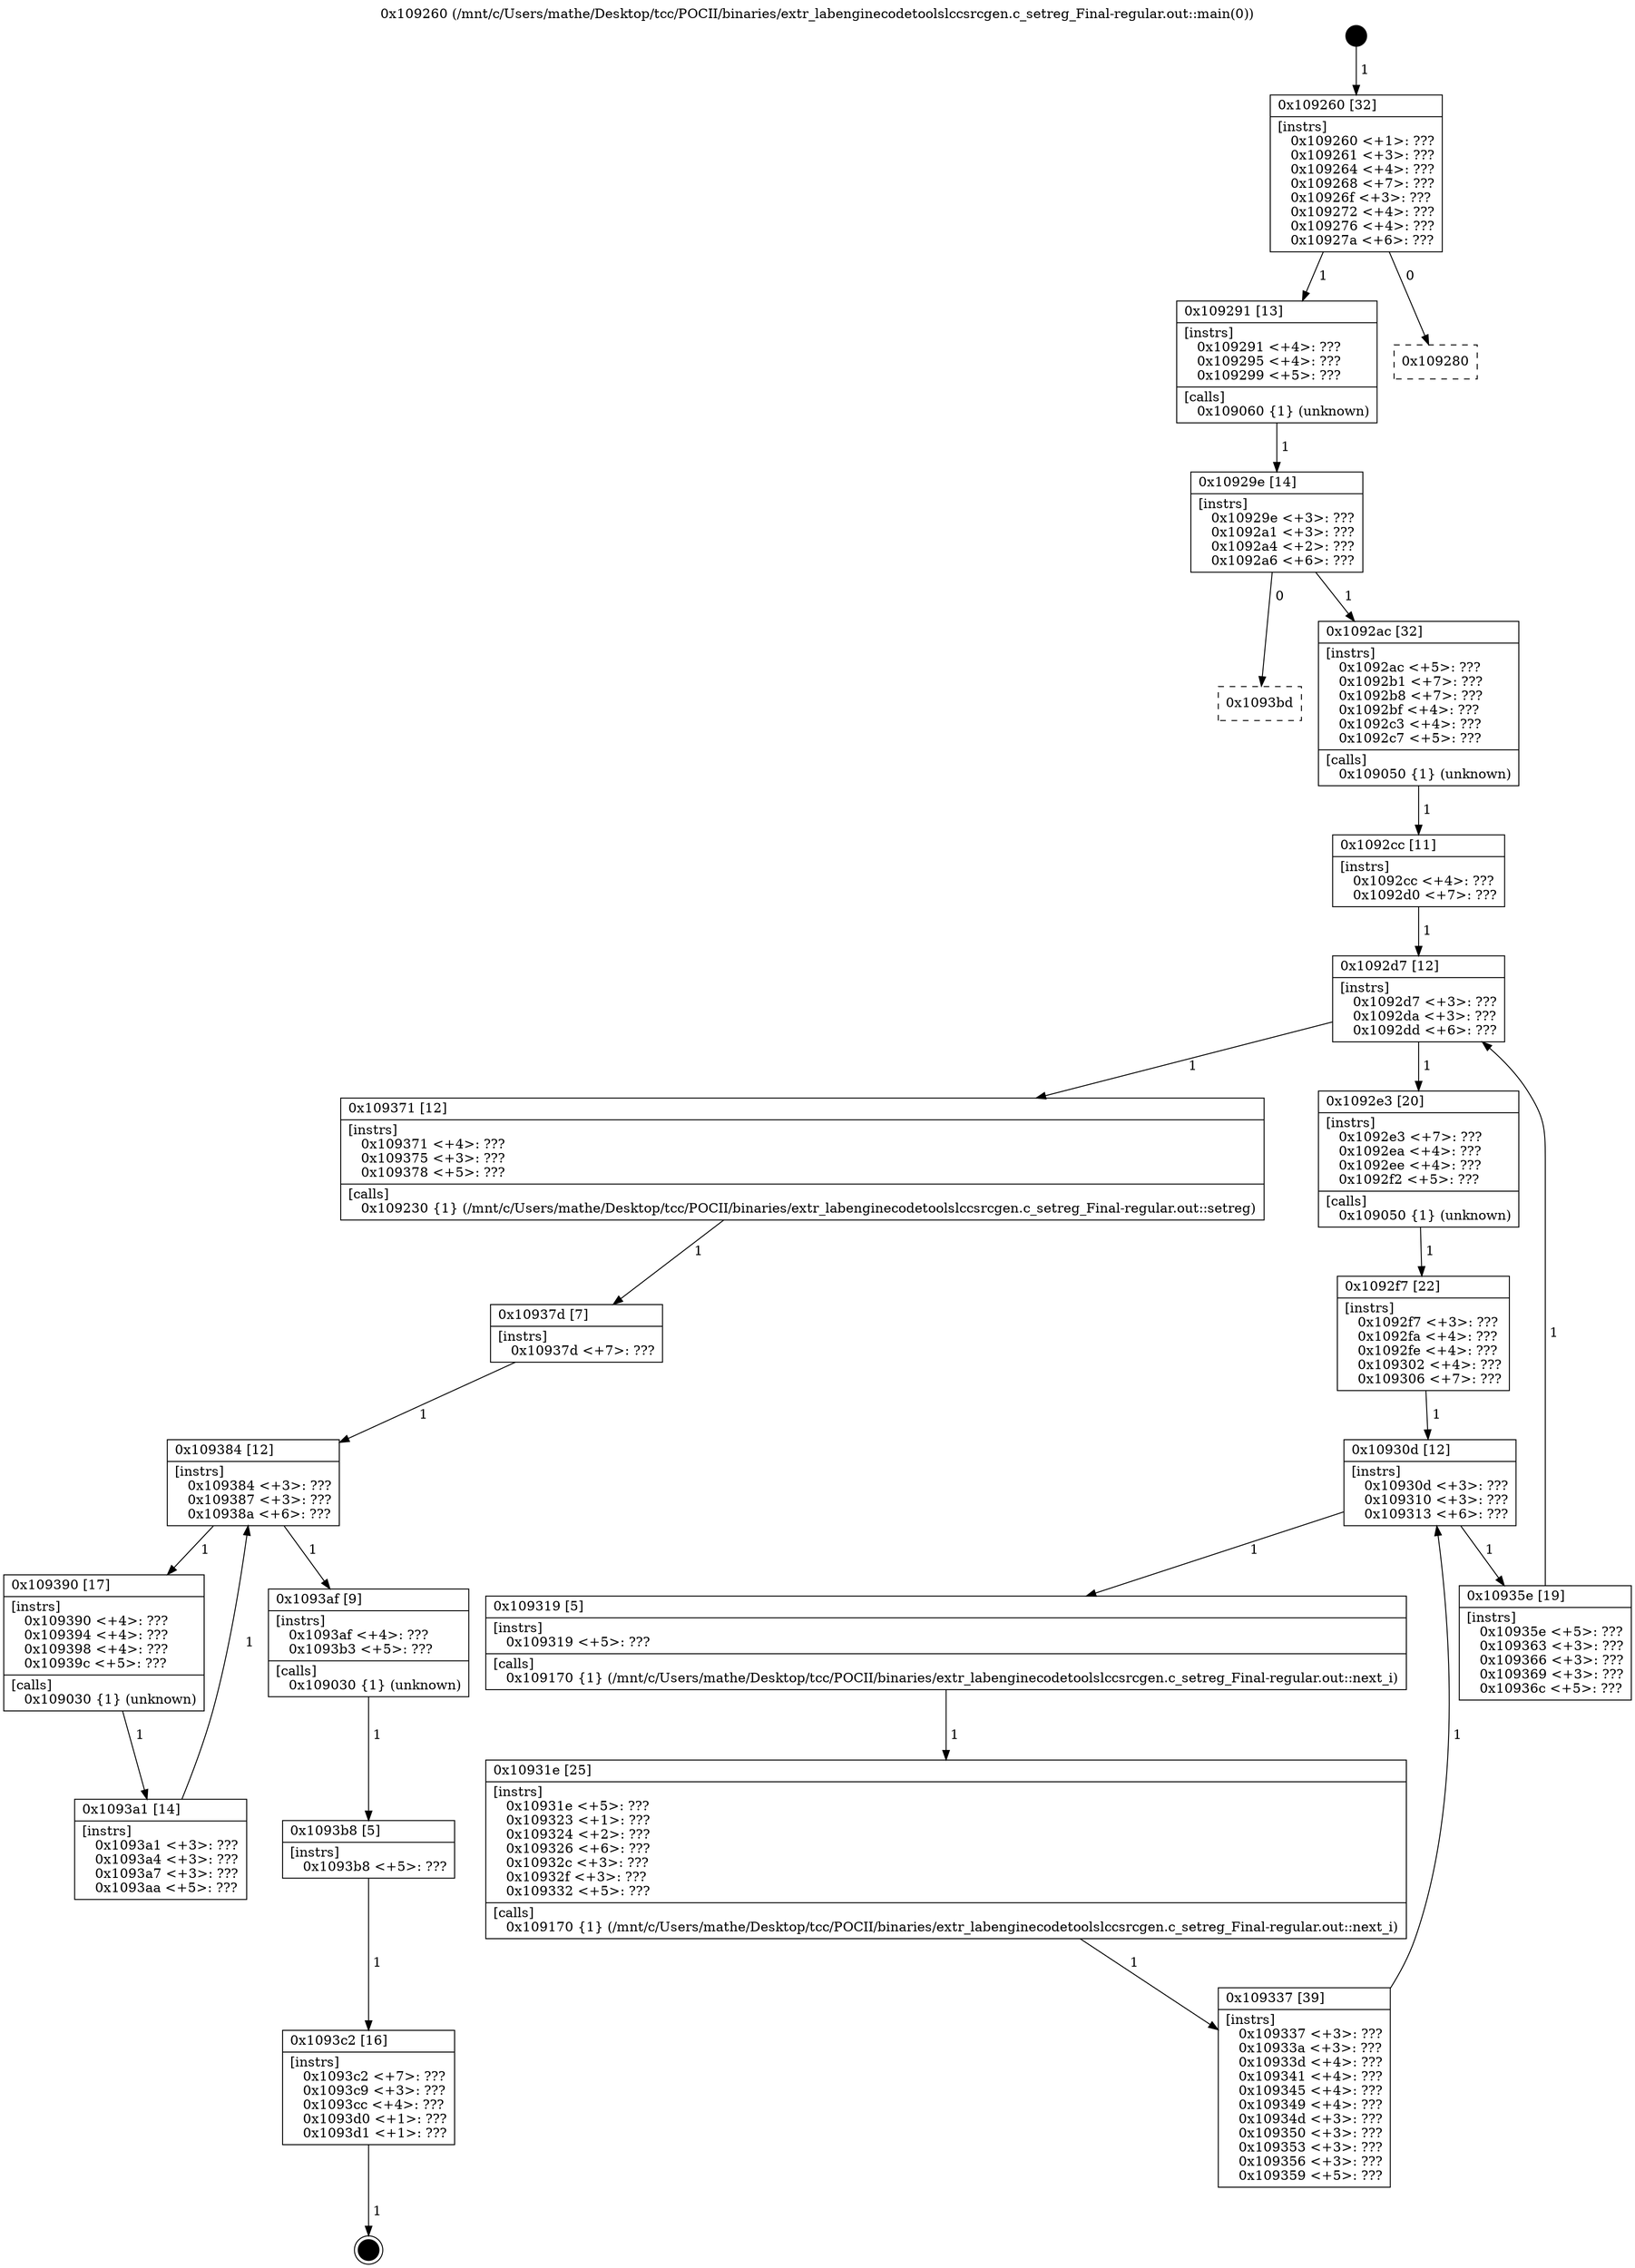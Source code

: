 digraph "0x109260" {
  label = "0x109260 (/mnt/c/Users/mathe/Desktop/tcc/POCII/binaries/extr_labenginecodetoolslccsrcgen.c_setreg_Final-regular.out::main(0))"
  labelloc = "t"
  node[shape=record]

  Entry [label="",width=0.3,height=0.3,shape=circle,fillcolor=black,style=filled]
  "0x109260" [label="{
     0x109260 [32]\l
     | [instrs]\l
     &nbsp;&nbsp;0x109260 \<+1\>: ???\l
     &nbsp;&nbsp;0x109261 \<+3\>: ???\l
     &nbsp;&nbsp;0x109264 \<+4\>: ???\l
     &nbsp;&nbsp;0x109268 \<+7\>: ???\l
     &nbsp;&nbsp;0x10926f \<+3\>: ???\l
     &nbsp;&nbsp;0x109272 \<+4\>: ???\l
     &nbsp;&nbsp;0x109276 \<+4\>: ???\l
     &nbsp;&nbsp;0x10927a \<+6\>: ???\l
  }"]
  "0x109291" [label="{
     0x109291 [13]\l
     | [instrs]\l
     &nbsp;&nbsp;0x109291 \<+4\>: ???\l
     &nbsp;&nbsp;0x109295 \<+4\>: ???\l
     &nbsp;&nbsp;0x109299 \<+5\>: ???\l
     | [calls]\l
     &nbsp;&nbsp;0x109060 \{1\} (unknown)\l
  }"]
  "0x109280" [label="{
     0x109280\l
  }", style=dashed]
  "0x10929e" [label="{
     0x10929e [14]\l
     | [instrs]\l
     &nbsp;&nbsp;0x10929e \<+3\>: ???\l
     &nbsp;&nbsp;0x1092a1 \<+3\>: ???\l
     &nbsp;&nbsp;0x1092a4 \<+2\>: ???\l
     &nbsp;&nbsp;0x1092a6 \<+6\>: ???\l
  }"]
  "0x1093bd" [label="{
     0x1093bd\l
  }", style=dashed]
  "0x1092ac" [label="{
     0x1092ac [32]\l
     | [instrs]\l
     &nbsp;&nbsp;0x1092ac \<+5\>: ???\l
     &nbsp;&nbsp;0x1092b1 \<+7\>: ???\l
     &nbsp;&nbsp;0x1092b8 \<+7\>: ???\l
     &nbsp;&nbsp;0x1092bf \<+4\>: ???\l
     &nbsp;&nbsp;0x1092c3 \<+4\>: ???\l
     &nbsp;&nbsp;0x1092c7 \<+5\>: ???\l
     | [calls]\l
     &nbsp;&nbsp;0x109050 \{1\} (unknown)\l
  }"]
  Exit [label="",width=0.3,height=0.3,shape=circle,fillcolor=black,style=filled,peripheries=2]
  "0x1092d7" [label="{
     0x1092d7 [12]\l
     | [instrs]\l
     &nbsp;&nbsp;0x1092d7 \<+3\>: ???\l
     &nbsp;&nbsp;0x1092da \<+3\>: ???\l
     &nbsp;&nbsp;0x1092dd \<+6\>: ???\l
  }"]
  "0x109371" [label="{
     0x109371 [12]\l
     | [instrs]\l
     &nbsp;&nbsp;0x109371 \<+4\>: ???\l
     &nbsp;&nbsp;0x109375 \<+3\>: ???\l
     &nbsp;&nbsp;0x109378 \<+5\>: ???\l
     | [calls]\l
     &nbsp;&nbsp;0x109230 \{1\} (/mnt/c/Users/mathe/Desktop/tcc/POCII/binaries/extr_labenginecodetoolslccsrcgen.c_setreg_Final-regular.out::setreg)\l
  }"]
  "0x1092e3" [label="{
     0x1092e3 [20]\l
     | [instrs]\l
     &nbsp;&nbsp;0x1092e3 \<+7\>: ???\l
     &nbsp;&nbsp;0x1092ea \<+4\>: ???\l
     &nbsp;&nbsp;0x1092ee \<+4\>: ???\l
     &nbsp;&nbsp;0x1092f2 \<+5\>: ???\l
     | [calls]\l
     &nbsp;&nbsp;0x109050 \{1\} (unknown)\l
  }"]
  "0x10930d" [label="{
     0x10930d [12]\l
     | [instrs]\l
     &nbsp;&nbsp;0x10930d \<+3\>: ???\l
     &nbsp;&nbsp;0x109310 \<+3\>: ???\l
     &nbsp;&nbsp;0x109313 \<+6\>: ???\l
  }"]
  "0x10935e" [label="{
     0x10935e [19]\l
     | [instrs]\l
     &nbsp;&nbsp;0x10935e \<+5\>: ???\l
     &nbsp;&nbsp;0x109363 \<+3\>: ???\l
     &nbsp;&nbsp;0x109366 \<+3\>: ???\l
     &nbsp;&nbsp;0x109369 \<+3\>: ???\l
     &nbsp;&nbsp;0x10936c \<+5\>: ???\l
  }"]
  "0x109319" [label="{
     0x109319 [5]\l
     | [instrs]\l
     &nbsp;&nbsp;0x109319 \<+5\>: ???\l
     | [calls]\l
     &nbsp;&nbsp;0x109170 \{1\} (/mnt/c/Users/mathe/Desktop/tcc/POCII/binaries/extr_labenginecodetoolslccsrcgen.c_setreg_Final-regular.out::next_i)\l
  }"]
  "0x10931e" [label="{
     0x10931e [25]\l
     | [instrs]\l
     &nbsp;&nbsp;0x10931e \<+5\>: ???\l
     &nbsp;&nbsp;0x109323 \<+1\>: ???\l
     &nbsp;&nbsp;0x109324 \<+2\>: ???\l
     &nbsp;&nbsp;0x109326 \<+6\>: ???\l
     &nbsp;&nbsp;0x10932c \<+3\>: ???\l
     &nbsp;&nbsp;0x10932f \<+3\>: ???\l
     &nbsp;&nbsp;0x109332 \<+5\>: ???\l
     | [calls]\l
     &nbsp;&nbsp;0x109170 \{1\} (/mnt/c/Users/mathe/Desktop/tcc/POCII/binaries/extr_labenginecodetoolslccsrcgen.c_setreg_Final-regular.out::next_i)\l
  }"]
  "0x109337" [label="{
     0x109337 [39]\l
     | [instrs]\l
     &nbsp;&nbsp;0x109337 \<+3\>: ???\l
     &nbsp;&nbsp;0x10933a \<+3\>: ???\l
     &nbsp;&nbsp;0x10933d \<+4\>: ???\l
     &nbsp;&nbsp;0x109341 \<+4\>: ???\l
     &nbsp;&nbsp;0x109345 \<+4\>: ???\l
     &nbsp;&nbsp;0x109349 \<+4\>: ???\l
     &nbsp;&nbsp;0x10934d \<+3\>: ???\l
     &nbsp;&nbsp;0x109350 \<+3\>: ???\l
     &nbsp;&nbsp;0x109353 \<+3\>: ???\l
     &nbsp;&nbsp;0x109356 \<+3\>: ???\l
     &nbsp;&nbsp;0x109359 \<+5\>: ???\l
  }"]
  "0x1092f7" [label="{
     0x1092f7 [22]\l
     | [instrs]\l
     &nbsp;&nbsp;0x1092f7 \<+3\>: ???\l
     &nbsp;&nbsp;0x1092fa \<+4\>: ???\l
     &nbsp;&nbsp;0x1092fe \<+4\>: ???\l
     &nbsp;&nbsp;0x109302 \<+4\>: ???\l
     &nbsp;&nbsp;0x109306 \<+7\>: ???\l
  }"]
  "0x1093c2" [label="{
     0x1093c2 [16]\l
     | [instrs]\l
     &nbsp;&nbsp;0x1093c2 \<+7\>: ???\l
     &nbsp;&nbsp;0x1093c9 \<+3\>: ???\l
     &nbsp;&nbsp;0x1093cc \<+4\>: ???\l
     &nbsp;&nbsp;0x1093d0 \<+1\>: ???\l
     &nbsp;&nbsp;0x1093d1 \<+1\>: ???\l
  }"]
  "0x1092cc" [label="{
     0x1092cc [11]\l
     | [instrs]\l
     &nbsp;&nbsp;0x1092cc \<+4\>: ???\l
     &nbsp;&nbsp;0x1092d0 \<+7\>: ???\l
  }"]
  "0x109384" [label="{
     0x109384 [12]\l
     | [instrs]\l
     &nbsp;&nbsp;0x109384 \<+3\>: ???\l
     &nbsp;&nbsp;0x109387 \<+3\>: ???\l
     &nbsp;&nbsp;0x10938a \<+6\>: ???\l
  }"]
  "0x1093af" [label="{
     0x1093af [9]\l
     | [instrs]\l
     &nbsp;&nbsp;0x1093af \<+4\>: ???\l
     &nbsp;&nbsp;0x1093b3 \<+5\>: ???\l
     | [calls]\l
     &nbsp;&nbsp;0x109030 \{1\} (unknown)\l
  }"]
  "0x109390" [label="{
     0x109390 [17]\l
     | [instrs]\l
     &nbsp;&nbsp;0x109390 \<+4\>: ???\l
     &nbsp;&nbsp;0x109394 \<+4\>: ???\l
     &nbsp;&nbsp;0x109398 \<+4\>: ???\l
     &nbsp;&nbsp;0x10939c \<+5\>: ???\l
     | [calls]\l
     &nbsp;&nbsp;0x109030 \{1\} (unknown)\l
  }"]
  "0x1093a1" [label="{
     0x1093a1 [14]\l
     | [instrs]\l
     &nbsp;&nbsp;0x1093a1 \<+3\>: ???\l
     &nbsp;&nbsp;0x1093a4 \<+3\>: ???\l
     &nbsp;&nbsp;0x1093a7 \<+3\>: ???\l
     &nbsp;&nbsp;0x1093aa \<+5\>: ???\l
  }"]
  "0x10937d" [label="{
     0x10937d [7]\l
     | [instrs]\l
     &nbsp;&nbsp;0x10937d \<+7\>: ???\l
  }"]
  "0x1093b8" [label="{
     0x1093b8 [5]\l
     | [instrs]\l
     &nbsp;&nbsp;0x1093b8 \<+5\>: ???\l
  }"]
  Entry -> "0x109260" [label=" 1"]
  "0x109260" -> "0x109291" [label=" 1"]
  "0x109260" -> "0x109280" [label=" 0"]
  "0x109291" -> "0x10929e" [label=" 1"]
  "0x10929e" -> "0x1093bd" [label=" 0"]
  "0x10929e" -> "0x1092ac" [label=" 1"]
  "0x1093c2" -> Exit [label=" 1"]
  "0x1092ac" -> "0x1092cc" [label=" 1"]
  "0x1092d7" -> "0x109371" [label=" 1"]
  "0x1092d7" -> "0x1092e3" [label=" 1"]
  "0x1092e3" -> "0x1092f7" [label=" 1"]
  "0x10930d" -> "0x10935e" [label=" 1"]
  "0x10930d" -> "0x109319" [label=" 1"]
  "0x109319" -> "0x10931e" [label=" 1"]
  "0x10931e" -> "0x109337" [label=" 1"]
  "0x1092f7" -> "0x10930d" [label=" 1"]
  "0x109337" -> "0x10930d" [label=" 1"]
  "0x1093b8" -> "0x1093c2" [label=" 1"]
  "0x1092cc" -> "0x1092d7" [label=" 1"]
  "0x10935e" -> "0x1092d7" [label=" 1"]
  "0x109371" -> "0x10937d" [label=" 1"]
  "0x109384" -> "0x1093af" [label=" 1"]
  "0x109384" -> "0x109390" [label=" 1"]
  "0x109390" -> "0x1093a1" [label=" 1"]
  "0x10937d" -> "0x109384" [label=" 1"]
  "0x1093a1" -> "0x109384" [label=" 1"]
  "0x1093af" -> "0x1093b8" [label=" 1"]
}
